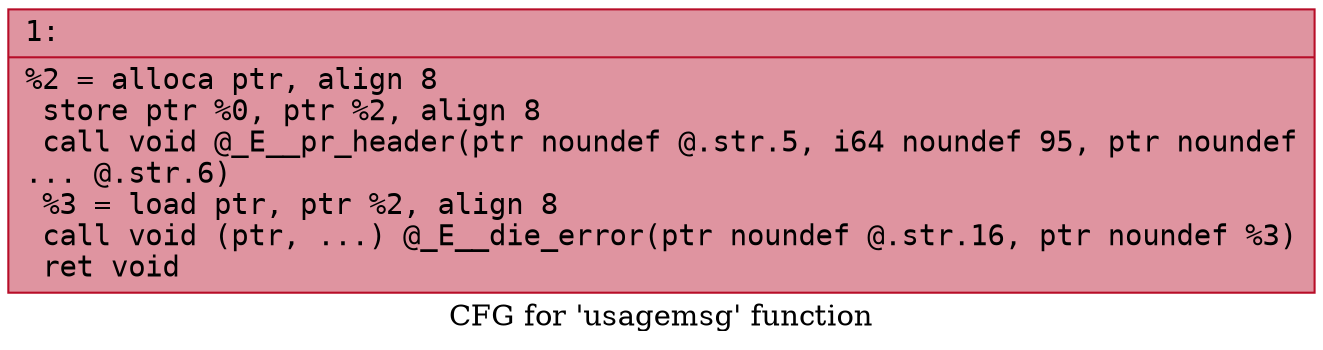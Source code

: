 digraph "CFG for 'usagemsg' function" {
	label="CFG for 'usagemsg' function";

	Node0x6000033bed00 [shape=record,color="#b70d28ff", style=filled, fillcolor="#b70d2870" fontname="Courier",label="{1:\l|  %2 = alloca ptr, align 8\l  store ptr %0, ptr %2, align 8\l  call void @_E__pr_header(ptr noundef @.str.5, i64 noundef 95, ptr noundef\l... @.str.6)\l  %3 = load ptr, ptr %2, align 8\l  call void (ptr, ...) @_E__die_error(ptr noundef @.str.16, ptr noundef %3)\l  ret void\l}"];
}
